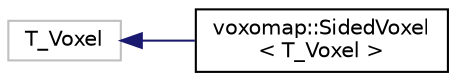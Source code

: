 digraph "Graphical Class Hierarchy"
{
 // LATEX_PDF_SIZE
  edge [fontname="Helvetica",fontsize="10",labelfontname="Helvetica",labelfontsize="10"];
  node [fontname="Helvetica",fontsize="10",shape=record];
  rankdir="LR";
  Node8 [label="T_Voxel",height=0.2,width=0.4,color="grey75", fillcolor="white", style="filled",tooltip=" "];
  Node8 -> Node0 [dir="back",color="midnightblue",fontsize="10",style="solid",fontname="Helvetica"];
  Node0 [label="voxomap::SidedVoxel\l\< T_Voxel \>",height=0.2,width=0.4,color="black", fillcolor="white", style="filled",URL="$structvoxomap_1_1_sided_voxel.html",tooltip="Voxel with side informations Side is present if the corresponding neighbor voxel exist...."];
}
